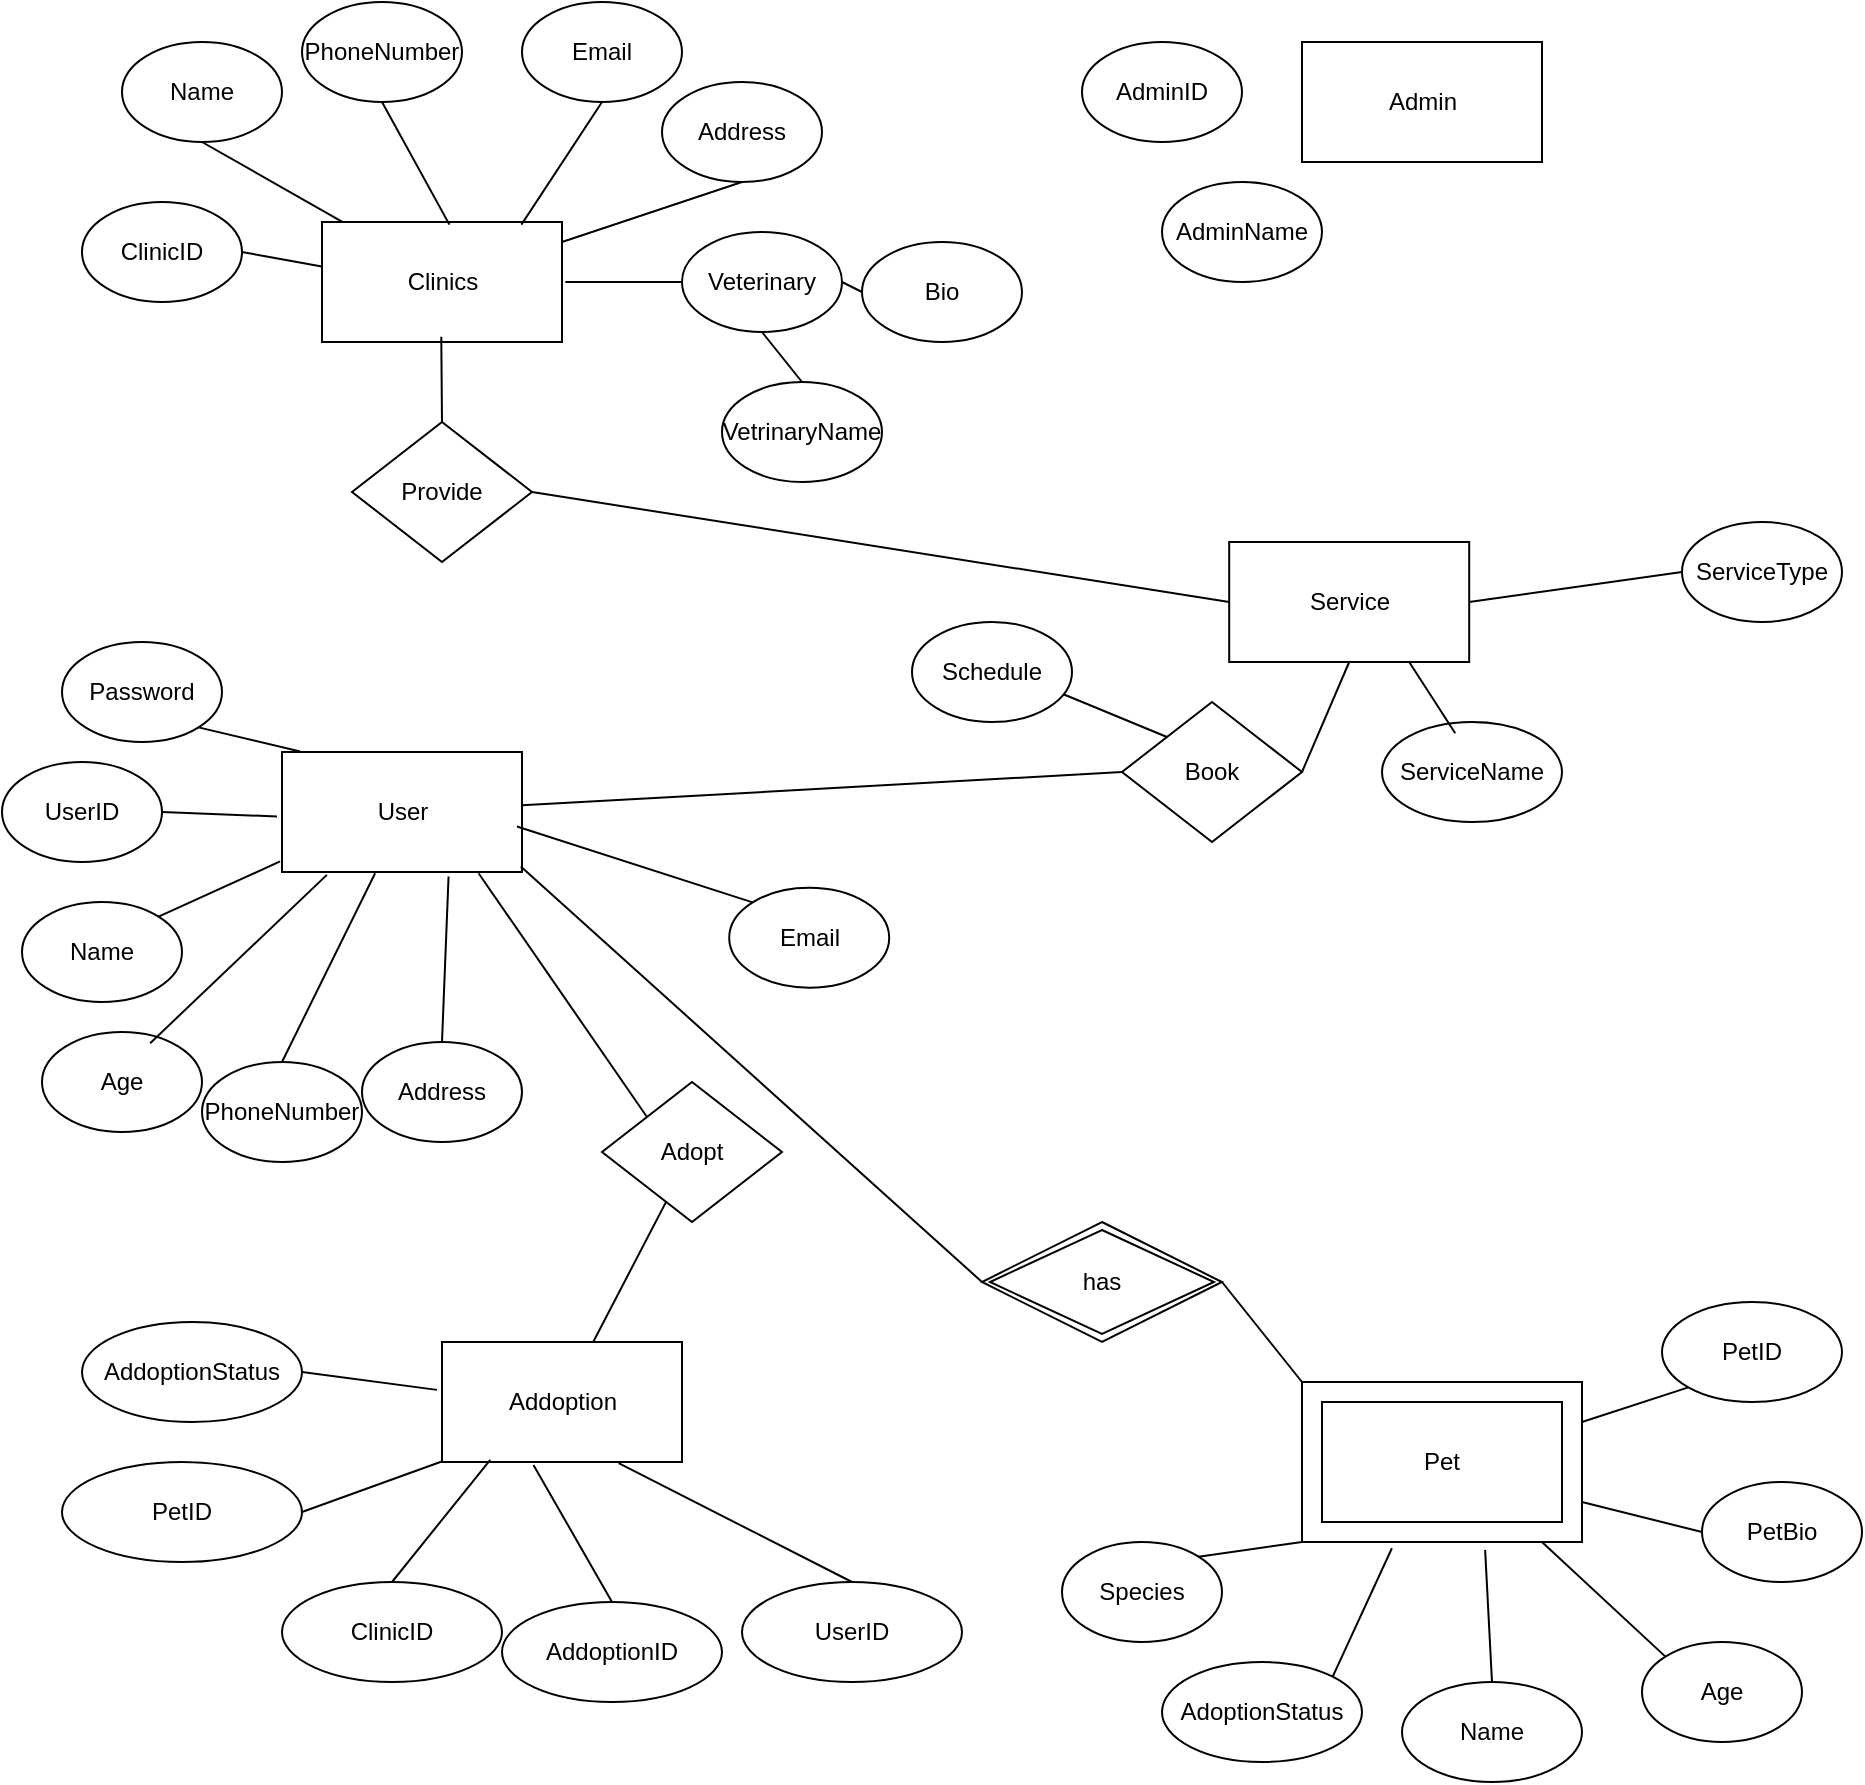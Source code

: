 <mxfile version="24.8.3">
  <diagram id="R2lEEEUBdFMjLlhIrx00" name="Page-1">
    <mxGraphModel dx="983" dy="569" grid="1" gridSize="10" guides="1" tooltips="1" connect="1" arrows="1" fold="1" page="1" pageScale="1" pageWidth="850" pageHeight="1100" background="#FFFFFF" math="0" shadow="0" extFonts="Permanent Marker^https://fonts.googleapis.com/css?family=Permanent+Marker">
      <root>
        <mxCell id="0" />
        <mxCell id="1" parent="0" />
        <mxCell id="6QG8E82MpiIFCZu1OyY_-2" value="Clinics" style="verticalLabelPosition=middle;verticalAlign=middle;html=1;shape=mxgraph.basic.rect;fillColor2=none;strokeWidth=1;size=20;indent=5;labelPosition=center;align=center;" vertex="1" parent="1">
          <mxGeometry x="160" y="120" width="120" height="60" as="geometry" />
        </mxCell>
        <mxCell id="6QG8E82MpiIFCZu1OyY_-3" value="Admin" style="verticalLabelPosition=middle;verticalAlign=middle;html=1;shape=mxgraph.basic.rect;fillColor2=none;strokeWidth=1;size=20;indent=5;labelPosition=center;align=center;" vertex="1" parent="1">
          <mxGeometry x="650" y="30" width="120" height="60" as="geometry" />
        </mxCell>
        <mxCell id="6QG8E82MpiIFCZu1OyY_-4" value="User" style="verticalLabelPosition=middle;verticalAlign=middle;html=1;shape=mxgraph.basic.rect;fillColor2=none;strokeWidth=1;size=20;indent=5;labelPosition=center;align=center;" vertex="1" parent="1">
          <mxGeometry x="140" y="385" width="120" height="60" as="geometry" />
        </mxCell>
        <mxCell id="6QG8E82MpiIFCZu1OyY_-47" style="rounded=0;orthogonalLoop=1;jettySize=auto;html=1;exitX=1;exitY=0.5;exitDx=0;exitDy=0;entryX=0;entryY=0.5;entryDx=0;entryDy=0;endArrow=none;endFill=0;" edge="1" parent="1" source="6QG8E82MpiIFCZu1OyY_-10" target="6QG8E82MpiIFCZu1OyY_-46">
          <mxGeometry relative="1" as="geometry" />
        </mxCell>
        <mxCell id="6QG8E82MpiIFCZu1OyY_-10" value="Service" style="rounded=0;whiteSpace=wrap;html=1;" vertex="1" parent="1">
          <mxGeometry x="613.6" y="280" width="120" height="60" as="geometry" />
        </mxCell>
        <mxCell id="6QG8E82MpiIFCZu1OyY_-13" value="Name" style="ellipse;whiteSpace=wrap;html=1;" vertex="1" parent="1">
          <mxGeometry x="10" y="460" width="80" height="50" as="geometry" />
        </mxCell>
        <mxCell id="6QG8E82MpiIFCZu1OyY_-14" value="Age" style="ellipse;whiteSpace=wrap;html=1;" vertex="1" parent="1">
          <mxGeometry x="20" y="525" width="80" height="50" as="geometry" />
        </mxCell>
        <mxCell id="6QG8E82MpiIFCZu1OyY_-16" value="PhoneNumber" style="ellipse;whiteSpace=wrap;html=1;" vertex="1" parent="1">
          <mxGeometry x="100" y="540" width="80" height="50" as="geometry" />
        </mxCell>
        <mxCell id="6QG8E82MpiIFCZu1OyY_-17" value="Email" style="ellipse;whiteSpace=wrap;html=1;" vertex="1" parent="1">
          <mxGeometry x="363.6" y="452.86" width="80" height="50" as="geometry" />
        </mxCell>
        <mxCell id="6QG8E82MpiIFCZu1OyY_-19" value="Address" style="ellipse;whiteSpace=wrap;html=1;" vertex="1" parent="1">
          <mxGeometry x="180" y="530" width="80" height="50" as="geometry" />
        </mxCell>
        <mxCell id="6QG8E82MpiIFCZu1OyY_-37" style="rounded=0;orthogonalLoop=1;jettySize=auto;html=1;exitX=0.5;exitY=1;exitDx=0;exitDy=0;entryX=0.083;entryY=-0.004;entryDx=0;entryDy=0;entryPerimeter=0;endArrow=none;endFill=0;" edge="1" parent="1" source="6QG8E82MpiIFCZu1OyY_-20" target="6QG8E82MpiIFCZu1OyY_-2">
          <mxGeometry relative="1" as="geometry">
            <mxPoint x="150" y="90" as="targetPoint" />
          </mxGeometry>
        </mxCell>
        <mxCell id="6QG8E82MpiIFCZu1OyY_-20" value="Name" style="ellipse;whiteSpace=wrap;html=1;" vertex="1" parent="1">
          <mxGeometry x="60" y="30" width="80" height="50" as="geometry" />
        </mxCell>
        <mxCell id="6QG8E82MpiIFCZu1OyY_-38" style="rounded=0;orthogonalLoop=1;jettySize=auto;html=1;exitX=0.5;exitY=1;exitDx=0;exitDy=0;entryX=0.531;entryY=0.022;entryDx=0;entryDy=0;entryPerimeter=0;endArrow=none;endFill=0;" edge="1" parent="1" source="6QG8E82MpiIFCZu1OyY_-21" target="6QG8E82MpiIFCZu1OyY_-2">
          <mxGeometry relative="1" as="geometry">
            <mxPoint x="200" y="100" as="targetPoint" />
          </mxGeometry>
        </mxCell>
        <mxCell id="6QG8E82MpiIFCZu1OyY_-21" value="PhoneNumber" style="ellipse;whiteSpace=wrap;html=1;" vertex="1" parent="1">
          <mxGeometry x="150" y="10" width="80" height="50" as="geometry" />
        </mxCell>
        <mxCell id="6QG8E82MpiIFCZu1OyY_-22" value="Email" style="ellipse;whiteSpace=wrap;html=1;" vertex="1" parent="1">
          <mxGeometry x="260" y="10" width="80" height="50" as="geometry" />
        </mxCell>
        <mxCell id="6QG8E82MpiIFCZu1OyY_-23" value="Address" style="ellipse;whiteSpace=wrap;html=1;" vertex="1" parent="1">
          <mxGeometry x="330" y="50" width="80" height="50" as="geometry" />
        </mxCell>
        <mxCell id="6QG8E82MpiIFCZu1OyY_-35" style="rounded=0;orthogonalLoop=1;jettySize=auto;html=1;exitX=1;exitY=0.5;exitDx=0;exitDy=0;entryX=0;entryY=0.5;entryDx=0;entryDy=0;endArrow=none;endFill=0;" edge="1" parent="1" source="6QG8E82MpiIFCZu1OyY_-25" target="6QG8E82MpiIFCZu1OyY_-10">
          <mxGeometry relative="1" as="geometry" />
        </mxCell>
        <mxCell id="6QG8E82MpiIFCZu1OyY_-25" value="Provide" style="rhombus;whiteSpace=wrap;html=1;" vertex="1" parent="1">
          <mxGeometry x="175" y="220" width="90" height="70" as="geometry" />
        </mxCell>
        <mxCell id="6QG8E82MpiIFCZu1OyY_-32" style="rounded=0;orthogonalLoop=1;jettySize=auto;html=1;exitX=1;exitY=0.5;exitDx=0;exitDy=0;entryX=0;entryY=0.5;entryDx=0;entryDy=0;startArrow=none;startFill=0;endArrow=none;endFill=0;" edge="1" parent="1" source="6QG8E82MpiIFCZu1OyY_-26" target="6QG8E82MpiIFCZu1OyY_-30">
          <mxGeometry relative="1" as="geometry" />
        </mxCell>
        <mxCell id="6QG8E82MpiIFCZu1OyY_-33" style="rounded=0;orthogonalLoop=1;jettySize=auto;html=1;exitX=0.5;exitY=1;exitDx=0;exitDy=0;entryX=0.5;entryY=0;entryDx=0;entryDy=0;endArrow=none;endFill=0;" edge="1" parent="1" source="6QG8E82MpiIFCZu1OyY_-26" target="6QG8E82MpiIFCZu1OyY_-29">
          <mxGeometry relative="1" as="geometry" />
        </mxCell>
        <mxCell id="6QG8E82MpiIFCZu1OyY_-26" value="Veterinary" style="ellipse;whiteSpace=wrap;html=1;" vertex="1" parent="1">
          <mxGeometry x="340" y="125" width="80" height="50" as="geometry" />
        </mxCell>
        <mxCell id="6QG8E82MpiIFCZu1OyY_-29" value="VetrinaryName" style="ellipse;whiteSpace=wrap;html=1;" vertex="1" parent="1">
          <mxGeometry x="360" y="200" width="80" height="50" as="geometry" />
        </mxCell>
        <mxCell id="6QG8E82MpiIFCZu1OyY_-30" value="Bio" style="ellipse;whiteSpace=wrap;html=1;" vertex="1" parent="1">
          <mxGeometry x="430" y="130" width="80" height="50" as="geometry" />
        </mxCell>
        <mxCell id="6QG8E82MpiIFCZu1OyY_-31" value="ClinicID" style="ellipse;whiteSpace=wrap;html=1;" vertex="1" parent="1">
          <mxGeometry x="40" y="110" width="80" height="50" as="geometry" />
        </mxCell>
        <mxCell id="6QG8E82MpiIFCZu1OyY_-34" style="rounded=0;orthogonalLoop=1;jettySize=auto;html=1;exitX=0.5;exitY=0;exitDx=0;exitDy=0;entryX=0.497;entryY=0.956;entryDx=0;entryDy=0;entryPerimeter=0;endArrow=none;endFill=0;" edge="1" parent="1" source="6QG8E82MpiIFCZu1OyY_-25" target="6QG8E82MpiIFCZu1OyY_-2">
          <mxGeometry relative="1" as="geometry" />
        </mxCell>
        <mxCell id="6QG8E82MpiIFCZu1OyY_-36" style="rounded=0;orthogonalLoop=1;jettySize=auto;html=1;exitX=1;exitY=0.5;exitDx=0;exitDy=0;entryX=-0.001;entryY=0.371;entryDx=0;entryDy=0;entryPerimeter=0;endArrow=none;endFill=0;" edge="1" parent="1" source="6QG8E82MpiIFCZu1OyY_-31" target="6QG8E82MpiIFCZu1OyY_-2">
          <mxGeometry relative="1" as="geometry" />
        </mxCell>
        <mxCell id="6QG8E82MpiIFCZu1OyY_-39" style="rounded=0;orthogonalLoop=1;jettySize=auto;html=1;exitX=0.5;exitY=1;exitDx=0;exitDy=0;entryX=0.831;entryY=0.022;entryDx=0;entryDy=0;entryPerimeter=0;endArrow=none;endFill=0;" edge="1" parent="1" source="6QG8E82MpiIFCZu1OyY_-22" target="6QG8E82MpiIFCZu1OyY_-2">
          <mxGeometry relative="1" as="geometry" />
        </mxCell>
        <mxCell id="6QG8E82MpiIFCZu1OyY_-40" style="rounded=0;orthogonalLoop=1;jettySize=auto;html=1;exitX=0.5;exitY=1;exitDx=0;exitDy=0;endArrow=none;endFill=0;" edge="1" parent="1" source="6QG8E82MpiIFCZu1OyY_-23">
          <mxGeometry relative="1" as="geometry">
            <mxPoint x="280" y="130" as="targetPoint" />
          </mxGeometry>
        </mxCell>
        <mxCell id="6QG8E82MpiIFCZu1OyY_-41" style="rounded=0;orthogonalLoop=1;jettySize=auto;html=1;exitX=0;exitY=0.5;exitDx=0;exitDy=0;entryX=1.014;entryY=0.5;entryDx=0;entryDy=0;entryPerimeter=0;endArrow=none;endFill=0;" edge="1" parent="1" source="6QG8E82MpiIFCZu1OyY_-26" target="6QG8E82MpiIFCZu1OyY_-2">
          <mxGeometry relative="1" as="geometry" />
        </mxCell>
        <mxCell id="6QG8E82MpiIFCZu1OyY_-44" style="rounded=0;orthogonalLoop=1;jettySize=auto;html=1;exitX=1;exitY=0.5;exitDx=0;exitDy=0;entryX=0.5;entryY=1;entryDx=0;entryDy=0;endArrow=none;endFill=0;" edge="1" parent="1" source="6QG8E82MpiIFCZu1OyY_-43" target="6QG8E82MpiIFCZu1OyY_-10">
          <mxGeometry relative="1" as="geometry" />
        </mxCell>
        <mxCell id="6QG8E82MpiIFCZu1OyY_-45" style="rounded=0;orthogonalLoop=1;jettySize=auto;html=1;exitX=0;exitY=0.5;exitDx=0;exitDy=0;endArrow=none;endFill=0;" edge="1" parent="1" source="6QG8E82MpiIFCZu1OyY_-43" target="6QG8E82MpiIFCZu1OyY_-4">
          <mxGeometry relative="1" as="geometry" />
        </mxCell>
        <mxCell id="6QG8E82MpiIFCZu1OyY_-74" style="rounded=0;orthogonalLoop=1;jettySize=auto;html=1;exitX=0;exitY=0;exitDx=0;exitDy=0;endArrow=none;endFill=0;entryX=0.905;entryY=0.695;entryDx=0;entryDy=0;entryPerimeter=0;" edge="1" parent="1" source="6QG8E82MpiIFCZu1OyY_-43" target="6QG8E82MpiIFCZu1OyY_-75">
          <mxGeometry relative="1" as="geometry">
            <mxPoint x="270" y="350" as="targetPoint" />
          </mxGeometry>
        </mxCell>
        <mxCell id="6QG8E82MpiIFCZu1OyY_-43" value="Book" style="rhombus;whiteSpace=wrap;html=1;" vertex="1" parent="1">
          <mxGeometry x="560" y="360" width="90" height="70" as="geometry" />
        </mxCell>
        <mxCell id="6QG8E82MpiIFCZu1OyY_-46" value="ServiceType" style="ellipse;whiteSpace=wrap;html=1;" vertex="1" parent="1">
          <mxGeometry x="840" y="270" width="80" height="50" as="geometry" />
        </mxCell>
        <mxCell id="6QG8E82MpiIFCZu1OyY_-48" style="rounded=0;orthogonalLoop=1;jettySize=auto;html=1;exitX=1;exitY=0;exitDx=0;exitDy=0;entryX=-0.008;entryY=0.912;entryDx=0;entryDy=0;entryPerimeter=0;endArrow=none;endFill=0;" edge="1" parent="1" source="6QG8E82MpiIFCZu1OyY_-13" target="6QG8E82MpiIFCZu1OyY_-4">
          <mxGeometry relative="1" as="geometry" />
        </mxCell>
        <mxCell id="6QG8E82MpiIFCZu1OyY_-49" style="rounded=0;orthogonalLoop=1;jettySize=auto;html=1;exitX=0.676;exitY=0.112;exitDx=0;exitDy=0;entryX=0.187;entryY=1.024;entryDx=0;entryDy=0;entryPerimeter=0;endArrow=none;endFill=0;exitPerimeter=0;" edge="1" parent="1" source="6QG8E82MpiIFCZu1OyY_-14" target="6QG8E82MpiIFCZu1OyY_-4">
          <mxGeometry relative="1" as="geometry" />
        </mxCell>
        <mxCell id="6QG8E82MpiIFCZu1OyY_-50" style="rounded=0;orthogonalLoop=1;jettySize=auto;html=1;exitX=0.5;exitY=0;exitDx=0;exitDy=0;entryX=0.388;entryY=1.01;entryDx=0;entryDy=0;entryPerimeter=0;endArrow=none;endFill=0;" edge="1" parent="1" source="6QG8E82MpiIFCZu1OyY_-16" target="6QG8E82MpiIFCZu1OyY_-4">
          <mxGeometry relative="1" as="geometry" />
        </mxCell>
        <mxCell id="6QG8E82MpiIFCZu1OyY_-51" style="rounded=0;orthogonalLoop=1;jettySize=auto;html=1;exitX=0.5;exitY=0;exitDx=0;exitDy=0;entryX=0.694;entryY=1.038;entryDx=0;entryDy=0;entryPerimeter=0;endArrow=none;endFill=0;" edge="1" parent="1" source="6QG8E82MpiIFCZu1OyY_-19" target="6QG8E82MpiIFCZu1OyY_-4">
          <mxGeometry relative="1" as="geometry" />
        </mxCell>
        <mxCell id="6QG8E82MpiIFCZu1OyY_-52" style="rounded=0;orthogonalLoop=1;jettySize=auto;html=1;exitX=0;exitY=0;exitDx=0;exitDy=0;endArrow=none;endFill=0;entryX=0.979;entryY=0.621;entryDx=0;entryDy=0;entryPerimeter=0;" edge="1" parent="1" source="6QG8E82MpiIFCZu1OyY_-17" target="6QG8E82MpiIFCZu1OyY_-4">
          <mxGeometry relative="1" as="geometry">
            <mxPoint x="230.0" y="430" as="targetPoint" />
          </mxGeometry>
        </mxCell>
        <mxCell id="ot0OKPYrs41KSUpZu7oC-8" style="rounded=0;orthogonalLoop=1;jettySize=auto;html=1;exitX=0;exitY=0;exitDx=0;exitDy=0;exitPerimeter=0;entryX=1;entryY=0.5;entryDx=0;entryDy=0;endArrow=none;endFill=0;" edge="1" parent="1" source="6QG8E82MpiIFCZu1OyY_-54" target="6QG8E82MpiIFCZu1OyY_-59">
          <mxGeometry relative="1" as="geometry" />
        </mxCell>
        <mxCell id="6QG8E82MpiIFCZu1OyY_-54" value="Pet" style="verticalLabelPosition=middle;verticalAlign=middle;html=1;shape=mxgraph.basic.frame;dx=10;whiteSpace=wrap;labelPosition=center;align=center;" vertex="1" parent="1">
          <mxGeometry x="650" y="700" width="140" height="80" as="geometry" />
        </mxCell>
        <mxCell id="6QG8E82MpiIFCZu1OyY_-59" value="has" style="shape=rhombus;double=1;perimeter=rhombusPerimeter;whiteSpace=wrap;html=1;align=center;" vertex="1" parent="1">
          <mxGeometry x="490" y="620" width="120" height="60" as="geometry" />
        </mxCell>
        <mxCell id="6QG8E82MpiIFCZu1OyY_-63" value="Species" style="ellipse;whiteSpace=wrap;html=1;" vertex="1" parent="1">
          <mxGeometry x="530" y="780" width="80" height="50" as="geometry" />
        </mxCell>
        <mxCell id="6QG8E82MpiIFCZu1OyY_-64" value="AdoptionStatus" style="ellipse;whiteSpace=wrap;html=1;" vertex="1" parent="1">
          <mxGeometry x="580" y="840" width="100" height="50" as="geometry" />
        </mxCell>
        <mxCell id="6QG8E82MpiIFCZu1OyY_-65" value="Name" style="ellipse;whiteSpace=wrap;html=1;" vertex="1" parent="1">
          <mxGeometry x="700" y="850" width="90" height="50" as="geometry" />
        </mxCell>
        <mxCell id="6QG8E82MpiIFCZu1OyY_-66" value="Age" style="ellipse;whiteSpace=wrap;html=1;" vertex="1" parent="1">
          <mxGeometry x="820" y="830" width="80" height="50" as="geometry" />
        </mxCell>
        <mxCell id="6QG8E82MpiIFCZu1OyY_-68" value="PetBio" style="ellipse;whiteSpace=wrap;html=1;" vertex="1" parent="1">
          <mxGeometry x="850" y="750" width="80" height="50" as="geometry" />
        </mxCell>
        <mxCell id="6QG8E82MpiIFCZu1OyY_-70" value="PetID" style="ellipse;whiteSpace=wrap;html=1;" vertex="1" parent="1">
          <mxGeometry x="830" y="660" width="90" height="50" as="geometry" />
        </mxCell>
        <mxCell id="6QG8E82MpiIFCZu1OyY_-72" value="ServiceName" style="ellipse;whiteSpace=wrap;html=1;" vertex="1" parent="1">
          <mxGeometry x="690" y="370" width="90" height="50" as="geometry" />
        </mxCell>
        <mxCell id="6QG8E82MpiIFCZu1OyY_-73" style="rounded=0;orthogonalLoop=1;jettySize=auto;html=1;exitX=0.407;exitY=0.112;exitDx=0;exitDy=0;entryX=0.75;entryY=1;entryDx=0;entryDy=0;endArrow=none;endFill=0;exitPerimeter=0;" edge="1" parent="1" source="6QG8E82MpiIFCZu1OyY_-72" target="6QG8E82MpiIFCZu1OyY_-10">
          <mxGeometry relative="1" as="geometry" />
        </mxCell>
        <mxCell id="6QG8E82MpiIFCZu1OyY_-75" value="Schedule" style="ellipse;whiteSpace=wrap;html=1;" vertex="1" parent="1">
          <mxGeometry x="455" y="320" width="80" height="50" as="geometry" />
        </mxCell>
        <mxCell id="6QG8E82MpiIFCZu1OyY_-76" style="rounded=0;orthogonalLoop=1;jettySize=auto;html=1;exitX=1;exitY=0;exitDx=0;exitDy=0;entryX=0;entryY=1;entryDx=0;entryDy=0;entryPerimeter=0;endArrow=none;endFill=0;" edge="1" parent="1" source="6QG8E82MpiIFCZu1OyY_-63" target="6QG8E82MpiIFCZu1OyY_-54">
          <mxGeometry relative="1" as="geometry" />
        </mxCell>
        <mxCell id="6QG8E82MpiIFCZu1OyY_-77" style="rounded=0;orthogonalLoop=1;jettySize=auto;html=1;exitX=1;exitY=0;exitDx=0;exitDy=0;entryX=0.321;entryY=1.039;entryDx=0;entryDy=0;entryPerimeter=0;endArrow=none;endFill=0;" edge="1" parent="1" source="6QG8E82MpiIFCZu1OyY_-64" target="6QG8E82MpiIFCZu1OyY_-54">
          <mxGeometry relative="1" as="geometry" />
        </mxCell>
        <mxCell id="6QG8E82MpiIFCZu1OyY_-78" style="rounded=0;orthogonalLoop=1;jettySize=auto;html=1;exitX=0.5;exitY=0;exitDx=0;exitDy=0;entryX=0.654;entryY=1.049;entryDx=0;entryDy=0;entryPerimeter=0;endArrow=none;endFill=0;" edge="1" parent="1" source="6QG8E82MpiIFCZu1OyY_-65" target="6QG8E82MpiIFCZu1OyY_-54">
          <mxGeometry relative="1" as="geometry" />
        </mxCell>
        <mxCell id="6QG8E82MpiIFCZu1OyY_-79" style="rounded=0;orthogonalLoop=1;jettySize=auto;html=1;exitX=0;exitY=0;exitDx=0;exitDy=0;entryX=0.857;entryY=1;entryDx=0;entryDy=0;entryPerimeter=0;endArrow=none;endFill=0;" edge="1" parent="1" source="6QG8E82MpiIFCZu1OyY_-66" target="6QG8E82MpiIFCZu1OyY_-54">
          <mxGeometry relative="1" as="geometry" />
        </mxCell>
        <mxCell id="6QG8E82MpiIFCZu1OyY_-80" style="rounded=0;orthogonalLoop=1;jettySize=auto;html=1;exitX=0;exitY=0.5;exitDx=0;exitDy=0;entryX=0;entryY=0;entryDx=140;entryDy=60;entryPerimeter=0;endArrow=none;endFill=0;" edge="1" parent="1" source="6QG8E82MpiIFCZu1OyY_-68" target="6QG8E82MpiIFCZu1OyY_-54">
          <mxGeometry relative="1" as="geometry" />
        </mxCell>
        <mxCell id="6QG8E82MpiIFCZu1OyY_-81" style="rounded=0;orthogonalLoop=1;jettySize=auto;html=1;exitX=0;exitY=1;exitDx=0;exitDy=0;entryX=0;entryY=0;entryDx=140;entryDy=20;entryPerimeter=0;endArrow=none;endFill=0;" edge="1" parent="1" source="6QG8E82MpiIFCZu1OyY_-70" target="6QG8E82MpiIFCZu1OyY_-54">
          <mxGeometry relative="1" as="geometry" />
        </mxCell>
        <mxCell id="6QG8E82MpiIFCZu1OyY_-82" value="UserID" style="ellipse;whiteSpace=wrap;html=1;" vertex="1" parent="1">
          <mxGeometry y="390" width="80" height="50" as="geometry" />
        </mxCell>
        <mxCell id="6QG8E82MpiIFCZu1OyY_-83" style="rounded=0;orthogonalLoop=1;jettySize=auto;html=1;exitX=1;exitY=0.5;exitDx=0;exitDy=0;entryX=-0.021;entryY=0.537;entryDx=0;entryDy=0;entryPerimeter=0;endArrow=none;endFill=0;" edge="1" parent="1" source="6QG8E82MpiIFCZu1OyY_-82" target="6QG8E82MpiIFCZu1OyY_-4">
          <mxGeometry relative="1" as="geometry" />
        </mxCell>
        <mxCell id="6QG8E82MpiIFCZu1OyY_-85" value="Password" style="ellipse;whiteSpace=wrap;html=1;" vertex="1" parent="1">
          <mxGeometry x="30" y="330" width="80" height="50" as="geometry" />
        </mxCell>
        <mxCell id="6QG8E82MpiIFCZu1OyY_-86" style="rounded=0;orthogonalLoop=1;jettySize=auto;html=1;exitX=1;exitY=1;exitDx=0;exitDy=0;entryX=0.076;entryY=-0.004;entryDx=0;entryDy=0;entryPerimeter=0;endArrow=none;endFill=0;" edge="1" parent="1" source="6QG8E82MpiIFCZu1OyY_-85" target="6QG8E82MpiIFCZu1OyY_-4">
          <mxGeometry relative="1" as="geometry" />
        </mxCell>
        <mxCell id="6QG8E82MpiIFCZu1OyY_-102" value="" style="rounded=0;orthogonalLoop=1;jettySize=auto;html=1;endArrow=none;endFill=0;" edge="1" parent="1" source="6QG8E82MpiIFCZu1OyY_-87" target="6QG8E82MpiIFCZu1OyY_-100">
          <mxGeometry relative="1" as="geometry" />
        </mxCell>
        <mxCell id="6QG8E82MpiIFCZu1OyY_-87" value="Addoption" style="verticalLabelPosition=middle;verticalAlign=middle;html=1;shape=mxgraph.basic.rect;fillColor2=none;strokeWidth=1;size=20;indent=5;labelPosition=center;align=center;" vertex="1" parent="1">
          <mxGeometry x="220" y="680" width="120" height="60" as="geometry" />
        </mxCell>
        <mxCell id="6QG8E82MpiIFCZu1OyY_-89" value="AddoptionStatus" style="ellipse;whiteSpace=wrap;html=1;" vertex="1" parent="1">
          <mxGeometry x="40" y="670" width="110" height="50" as="geometry" />
        </mxCell>
        <mxCell id="6QG8E82MpiIFCZu1OyY_-90" value="PetID" style="ellipse;whiteSpace=wrap;html=1;" vertex="1" parent="1">
          <mxGeometry x="30" y="740" width="120" height="50" as="geometry" />
        </mxCell>
        <mxCell id="6QG8E82MpiIFCZu1OyY_-91" value="ClinicID" style="ellipse;whiteSpace=wrap;html=1;" vertex="1" parent="1">
          <mxGeometry x="140" y="800" width="110" height="50" as="geometry" />
        </mxCell>
        <mxCell id="6QG8E82MpiIFCZu1OyY_-92" value="AddoptionID" style="ellipse;whiteSpace=wrap;html=1;" vertex="1" parent="1">
          <mxGeometry x="250" y="810" width="110" height="50" as="geometry" />
        </mxCell>
        <mxCell id="6QG8E82MpiIFCZu1OyY_-93" value="UserID" style="ellipse;whiteSpace=wrap;html=1;" vertex="1" parent="1">
          <mxGeometry x="370" y="800" width="110" height="50" as="geometry" />
        </mxCell>
        <mxCell id="6QG8E82MpiIFCZu1OyY_-94" style="rounded=0;orthogonalLoop=1;jettySize=auto;html=1;exitX=1;exitY=0.5;exitDx=0;exitDy=0;entryX=-0.021;entryY=0.399;entryDx=0;entryDy=0;entryPerimeter=0;endArrow=none;endFill=0;" edge="1" parent="1" source="6QG8E82MpiIFCZu1OyY_-89" target="6QG8E82MpiIFCZu1OyY_-87">
          <mxGeometry relative="1" as="geometry" />
        </mxCell>
        <mxCell id="6QG8E82MpiIFCZu1OyY_-95" style="rounded=0;orthogonalLoop=1;jettySize=auto;html=1;exitX=1;exitY=0.5;exitDx=0;exitDy=0;entryX=-0.001;entryY=0.996;entryDx=0;entryDy=0;entryPerimeter=0;endArrow=none;endFill=0;" edge="1" parent="1" source="6QG8E82MpiIFCZu1OyY_-90" target="6QG8E82MpiIFCZu1OyY_-87">
          <mxGeometry relative="1" as="geometry" />
        </mxCell>
        <mxCell id="6QG8E82MpiIFCZu1OyY_-96" style="rounded=0;orthogonalLoop=1;jettySize=auto;html=1;exitX=0.5;exitY=0;exitDx=0;exitDy=0;entryX=0.201;entryY=0.982;entryDx=0;entryDy=0;entryPerimeter=0;endArrow=none;endFill=0;" edge="1" parent="1" source="6QG8E82MpiIFCZu1OyY_-91" target="6QG8E82MpiIFCZu1OyY_-87">
          <mxGeometry relative="1" as="geometry" />
        </mxCell>
        <mxCell id="6QG8E82MpiIFCZu1OyY_-97" style="rounded=0;orthogonalLoop=1;jettySize=auto;html=1;exitX=0.5;exitY=0;exitDx=0;exitDy=0;entryX=0.381;entryY=1.024;entryDx=0;entryDy=0;entryPerimeter=0;endArrow=none;endFill=0;" edge="1" parent="1" source="6QG8E82MpiIFCZu1OyY_-92" target="6QG8E82MpiIFCZu1OyY_-87">
          <mxGeometry relative="1" as="geometry" />
        </mxCell>
        <mxCell id="6QG8E82MpiIFCZu1OyY_-98" style="rounded=0;orthogonalLoop=1;jettySize=auto;html=1;exitX=0.5;exitY=0;exitDx=0;exitDy=0;entryX=0.736;entryY=1.01;entryDx=0;entryDy=0;entryPerimeter=0;endArrow=none;endFill=0;" edge="1" parent="1" source="6QG8E82MpiIFCZu1OyY_-93" target="6QG8E82MpiIFCZu1OyY_-87">
          <mxGeometry relative="1" as="geometry" />
        </mxCell>
        <mxCell id="6QG8E82MpiIFCZu1OyY_-100" value="Adopt" style="rhombus;whiteSpace=wrap;html=1;" vertex="1" parent="1">
          <mxGeometry x="300" y="550" width="90" height="70" as="geometry" />
        </mxCell>
        <mxCell id="6QG8E82MpiIFCZu1OyY_-101" style="rounded=0;orthogonalLoop=1;jettySize=auto;html=1;exitX=0;exitY=0;exitDx=0;exitDy=0;entryX=0.819;entryY=1.01;entryDx=0;entryDy=0;entryPerimeter=0;endArrow=none;endFill=0;" edge="1" parent="1" source="6QG8E82MpiIFCZu1OyY_-100" target="6QG8E82MpiIFCZu1OyY_-4">
          <mxGeometry relative="1" as="geometry" />
        </mxCell>
        <mxCell id="ot0OKPYrs41KSUpZu7oC-7" style="rounded=0;orthogonalLoop=1;jettySize=auto;html=1;exitX=0;exitY=0.5;exitDx=0;exitDy=0;entryX=0.995;entryY=0.954;entryDx=0;entryDy=0;entryPerimeter=0;endArrow=none;endFill=0;" edge="1" parent="1" source="6QG8E82MpiIFCZu1OyY_-59" target="6QG8E82MpiIFCZu1OyY_-4">
          <mxGeometry relative="1" as="geometry" />
        </mxCell>
        <mxCell id="6QG8E82MpiIFCZu1OyY_-104" value="AdminID" style="ellipse;whiteSpace=wrap;html=1;" vertex="1" parent="1">
          <mxGeometry x="540" y="30" width="80" height="50" as="geometry" />
        </mxCell>
        <mxCell id="6QG8E82MpiIFCZu1OyY_-105" value="AdminName" style="ellipse;whiteSpace=wrap;html=1;" vertex="1" parent="1">
          <mxGeometry x="580" y="100" width="80" height="50" as="geometry" />
        </mxCell>
      </root>
    </mxGraphModel>
  </diagram>
</mxfile>
